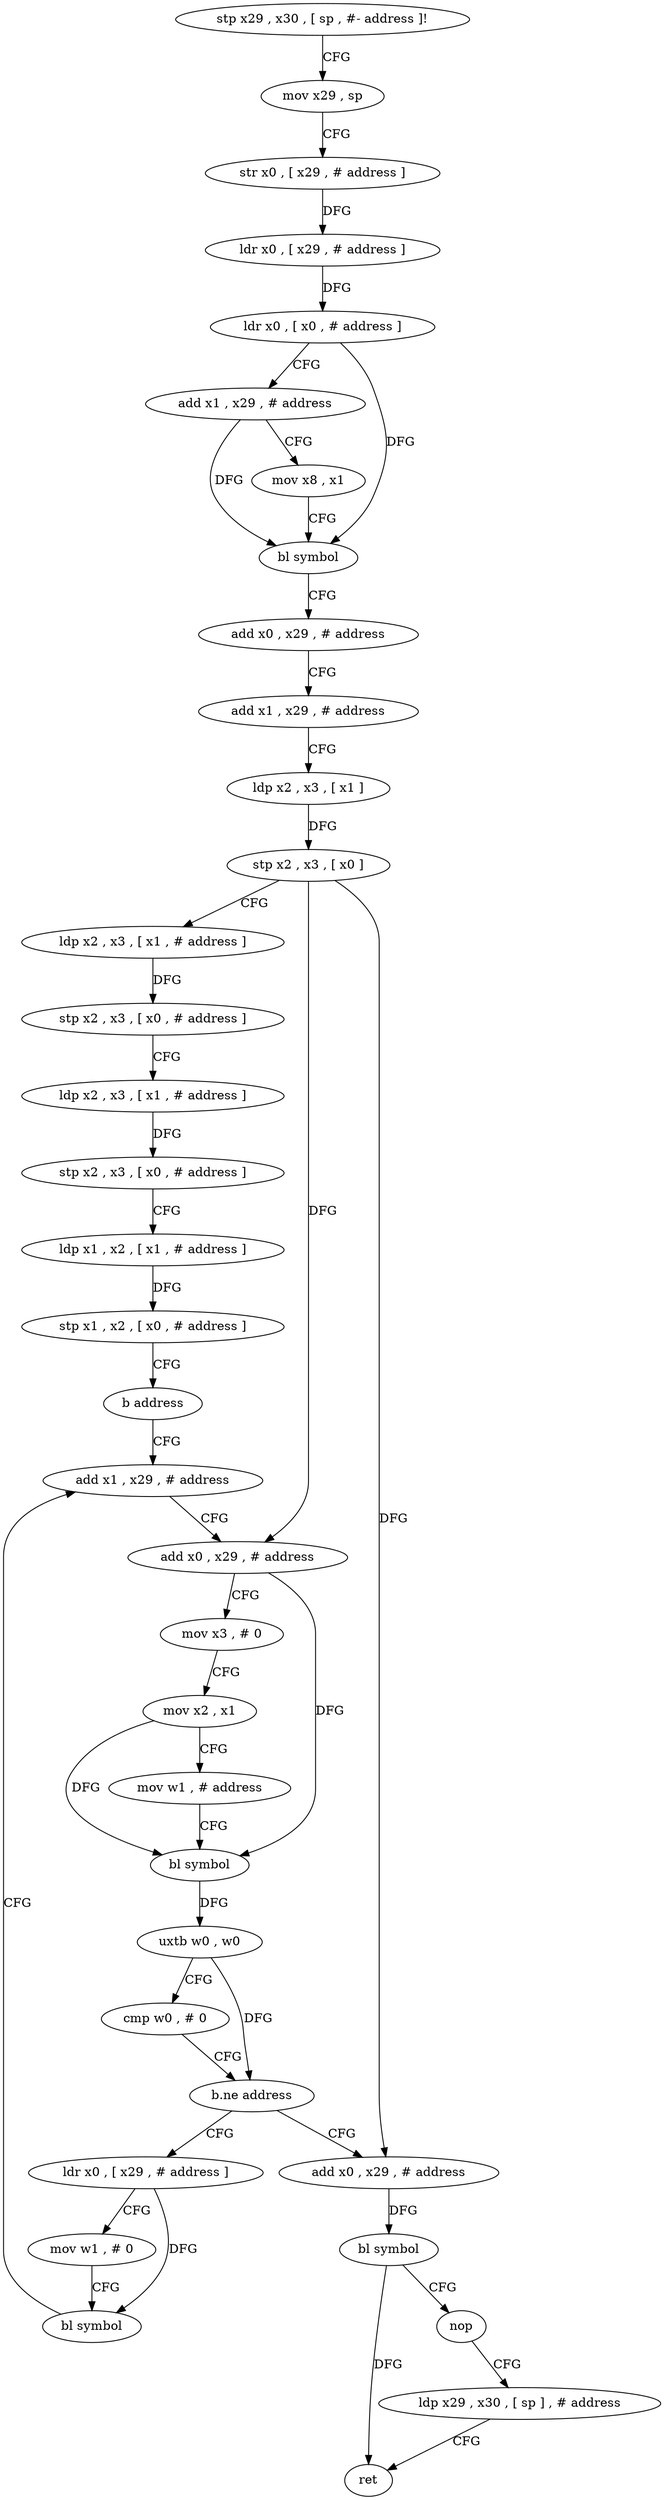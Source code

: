 digraph "func" {
"95256" [label = "stp x29 , x30 , [ sp , #- address ]!" ]
"95260" [label = "mov x29 , sp" ]
"95264" [label = "str x0 , [ x29 , # address ]" ]
"95268" [label = "ldr x0 , [ x29 , # address ]" ]
"95272" [label = "ldr x0 , [ x0 , # address ]" ]
"95276" [label = "add x1 , x29 , # address" ]
"95280" [label = "mov x8 , x1" ]
"95284" [label = "bl symbol" ]
"95288" [label = "add x0 , x29 , # address" ]
"95292" [label = "add x1 , x29 , # address" ]
"95296" [label = "ldp x2 , x3 , [ x1 ]" ]
"95300" [label = "stp x2 , x3 , [ x0 ]" ]
"95304" [label = "ldp x2 , x3 , [ x1 , # address ]" ]
"95308" [label = "stp x2 , x3 , [ x0 , # address ]" ]
"95312" [label = "ldp x2 , x3 , [ x1 , # address ]" ]
"95316" [label = "stp x2 , x3 , [ x0 , # address ]" ]
"95320" [label = "ldp x1 , x2 , [ x1 , # address ]" ]
"95324" [label = "stp x1 , x2 , [ x0 , # address ]" ]
"95328" [label = "b address" ]
"95344" [label = "add x1 , x29 , # address" ]
"95348" [label = "add x0 , x29 , # address" ]
"95352" [label = "mov x3 , # 0" ]
"95356" [label = "mov x2 , x1" ]
"95360" [label = "mov w1 , # address" ]
"95364" [label = "bl symbol" ]
"95368" [label = "uxtb w0 , w0" ]
"95372" [label = "cmp w0 , # 0" ]
"95376" [label = "b.ne address" ]
"95332" [label = "ldr x0 , [ x29 , # address ]" ]
"95380" [label = "add x0 , x29 , # address" ]
"95336" [label = "mov w1 , # 0" ]
"95340" [label = "bl symbol" ]
"95384" [label = "bl symbol" ]
"95388" [label = "nop" ]
"95392" [label = "ldp x29 , x30 , [ sp ] , # address" ]
"95396" [label = "ret" ]
"95256" -> "95260" [ label = "CFG" ]
"95260" -> "95264" [ label = "CFG" ]
"95264" -> "95268" [ label = "DFG" ]
"95268" -> "95272" [ label = "DFG" ]
"95272" -> "95276" [ label = "CFG" ]
"95272" -> "95284" [ label = "DFG" ]
"95276" -> "95280" [ label = "CFG" ]
"95276" -> "95284" [ label = "DFG" ]
"95280" -> "95284" [ label = "CFG" ]
"95284" -> "95288" [ label = "CFG" ]
"95288" -> "95292" [ label = "CFG" ]
"95292" -> "95296" [ label = "CFG" ]
"95296" -> "95300" [ label = "DFG" ]
"95300" -> "95304" [ label = "CFG" ]
"95300" -> "95348" [ label = "DFG" ]
"95300" -> "95380" [ label = "DFG" ]
"95304" -> "95308" [ label = "DFG" ]
"95308" -> "95312" [ label = "CFG" ]
"95312" -> "95316" [ label = "DFG" ]
"95316" -> "95320" [ label = "CFG" ]
"95320" -> "95324" [ label = "DFG" ]
"95324" -> "95328" [ label = "CFG" ]
"95328" -> "95344" [ label = "CFG" ]
"95344" -> "95348" [ label = "CFG" ]
"95348" -> "95352" [ label = "CFG" ]
"95348" -> "95364" [ label = "DFG" ]
"95352" -> "95356" [ label = "CFG" ]
"95356" -> "95360" [ label = "CFG" ]
"95356" -> "95364" [ label = "DFG" ]
"95360" -> "95364" [ label = "CFG" ]
"95364" -> "95368" [ label = "DFG" ]
"95368" -> "95372" [ label = "CFG" ]
"95368" -> "95376" [ label = "DFG" ]
"95372" -> "95376" [ label = "CFG" ]
"95376" -> "95332" [ label = "CFG" ]
"95376" -> "95380" [ label = "CFG" ]
"95332" -> "95336" [ label = "CFG" ]
"95332" -> "95340" [ label = "DFG" ]
"95380" -> "95384" [ label = "DFG" ]
"95336" -> "95340" [ label = "CFG" ]
"95340" -> "95344" [ label = "CFG" ]
"95384" -> "95388" [ label = "CFG" ]
"95384" -> "95396" [ label = "DFG" ]
"95388" -> "95392" [ label = "CFG" ]
"95392" -> "95396" [ label = "CFG" ]
}
